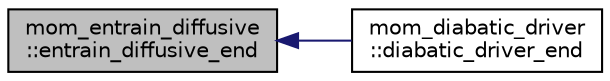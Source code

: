 digraph "mom_entrain_diffusive::entrain_diffusive_end"
{
 // INTERACTIVE_SVG=YES
  edge [fontname="Helvetica",fontsize="10",labelfontname="Helvetica",labelfontsize="10"];
  node [fontname="Helvetica",fontsize="10",shape=record];
  rankdir="LR";
  Node15 [label="mom_entrain_diffusive\l::entrain_diffusive_end",height=0.2,width=0.4,color="black", fillcolor="grey75", style="filled", fontcolor="black"];
  Node15 -> Node16 [dir="back",color="midnightblue",fontsize="10",style="solid",fontname="Helvetica"];
  Node16 [label="mom_diabatic_driver\l::diabatic_driver_end",height=0.2,width=0.4,color="black", fillcolor="white", style="filled",URL="$namespacemom__diabatic__driver.html#a6eac8317c3b569e414fb5a6678afc598",tooltip="Routine to close the diabatic driver module. "];
}
